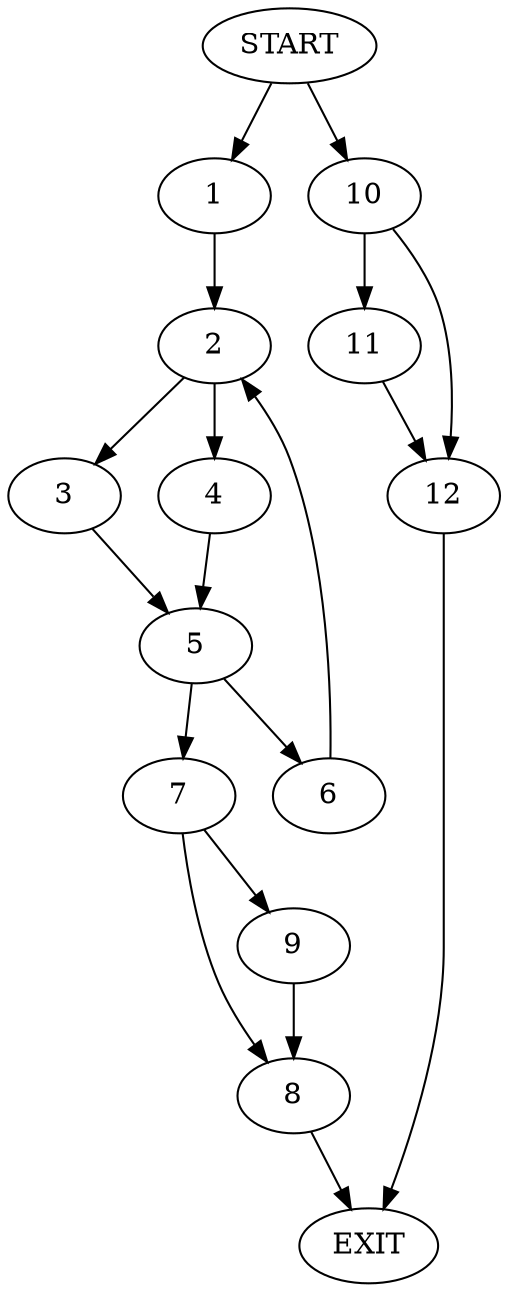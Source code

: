digraph {
0 [label="START"]
13 [label="EXIT"]
0 -> 1
1 -> 2
2 -> 3
2 -> 4
3 -> 5
4 -> 5
5 -> 6
5 -> 7
7 -> 8
7 -> 9
6 -> 2
8 -> 13
9 -> 8
0 -> 10
10 -> 11
10 -> 12
12 -> 13
11 -> 12
}
